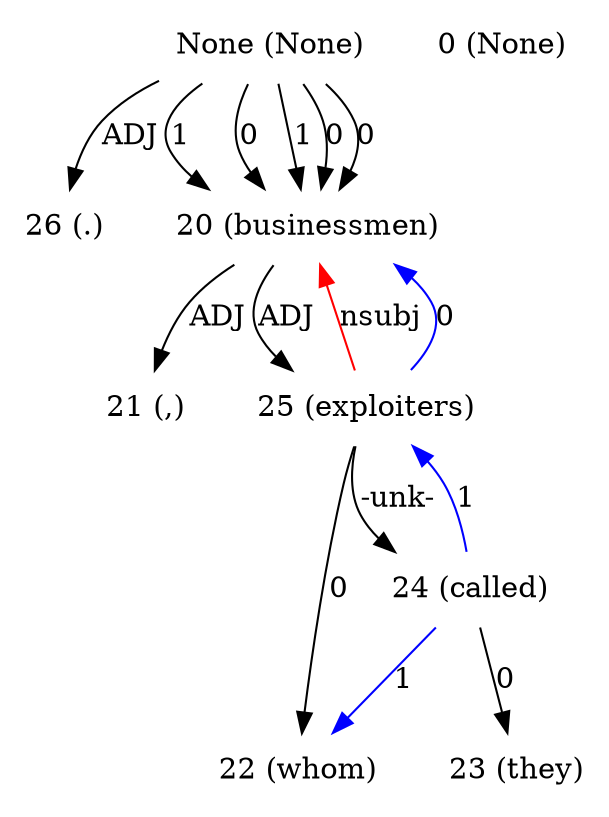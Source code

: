 digraph G{
edge [dir=forward]
node [shape=plaintext]

None [label="None (None)"]
None -> 26 [label="ADJ"]
None [label="None (None)"]
None -> 20 [label="1"]
None [label="None (None)"]
None -> 20 [label="0"]
None [label="None (None)"]
None -> 20 [label="1"]
None [label="None (None)"]
None -> 20 [label="0"]
None [label="None (None)"]
None -> 20 [label="0"]
0 [label="0 (None)"]
20 [label="20 (businessmen)"]
20 -> 21 [label="ADJ"]
20 -> 25 [label="ADJ"]
25 -> 20 [label="nsubj", color="red"]
21 [label="21 (,)"]
22 [label="22 (whom)"]
23 [label="23 (they)"]
24 [label="24 (called)"]
24 -> 25 [label="1", color="blue"]
24 -> 22 [label="1", color="blue"]
24 -> 23 [label="0"]
25 [label="25 (exploiters)"]
25 -> 22 [label="0"]
25 -> 20 [label="0", color="blue"]
25 -> 24 [label="-unk-"]
26 [label="26 (.)"]
}
